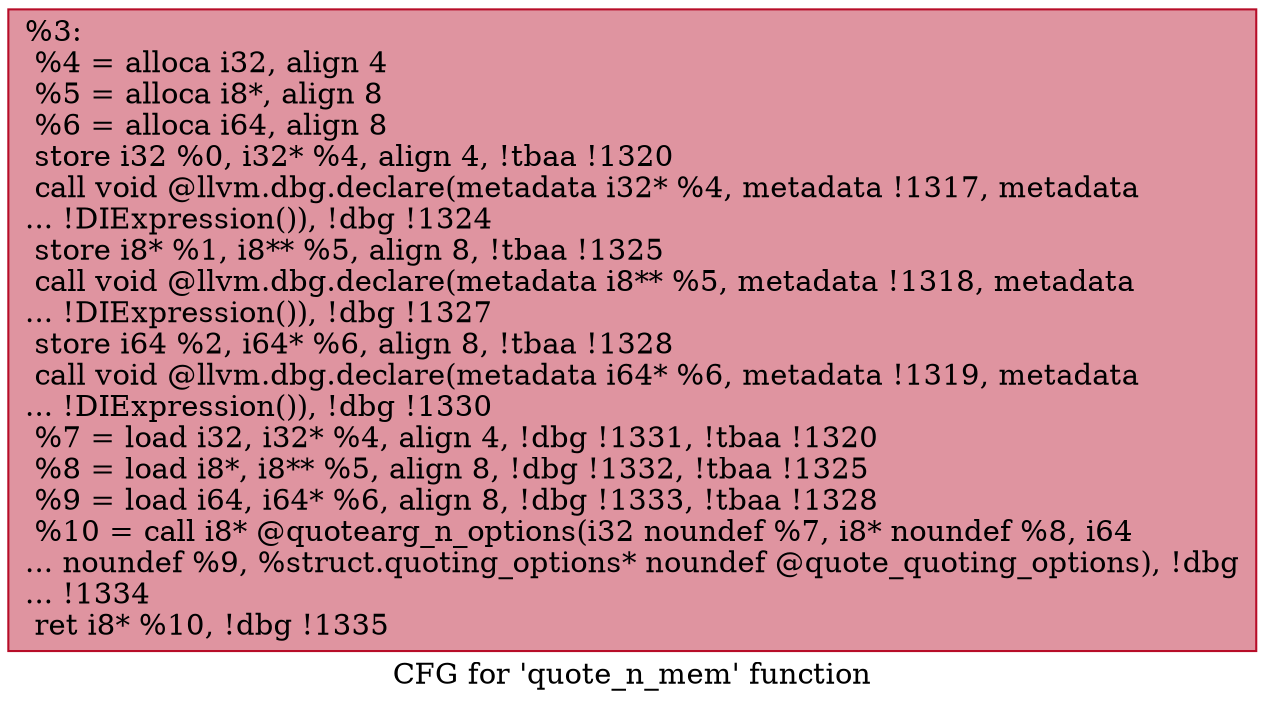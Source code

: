 digraph "CFG for 'quote_n_mem' function" {
	label="CFG for 'quote_n_mem' function";

	Node0x110ff00 [shape=record,color="#b70d28ff", style=filled, fillcolor="#b70d2870",label="{%3:\l  %4 = alloca i32, align 4\l  %5 = alloca i8*, align 8\l  %6 = alloca i64, align 8\l  store i32 %0, i32* %4, align 4, !tbaa !1320\l  call void @llvm.dbg.declare(metadata i32* %4, metadata !1317, metadata\l... !DIExpression()), !dbg !1324\l  store i8* %1, i8** %5, align 8, !tbaa !1325\l  call void @llvm.dbg.declare(metadata i8** %5, metadata !1318, metadata\l... !DIExpression()), !dbg !1327\l  store i64 %2, i64* %6, align 8, !tbaa !1328\l  call void @llvm.dbg.declare(metadata i64* %6, metadata !1319, metadata\l... !DIExpression()), !dbg !1330\l  %7 = load i32, i32* %4, align 4, !dbg !1331, !tbaa !1320\l  %8 = load i8*, i8** %5, align 8, !dbg !1332, !tbaa !1325\l  %9 = load i64, i64* %6, align 8, !dbg !1333, !tbaa !1328\l  %10 = call i8* @quotearg_n_options(i32 noundef %7, i8* noundef %8, i64\l... noundef %9, %struct.quoting_options* noundef @quote_quoting_options), !dbg\l... !1334\l  ret i8* %10, !dbg !1335\l}"];
}
